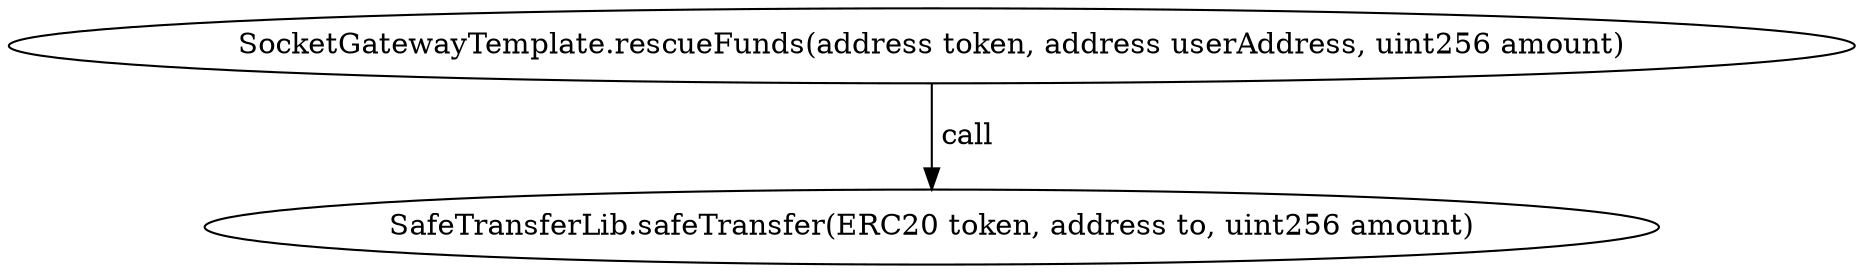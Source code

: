 digraph "" {
	graph [bb="0,0,735.37,124.8"];
	node [label="\N"];
	"SocketGatewayTemplate.rescueFunds(address token, address userAddress, uint256 amount)"	 [height=0.5,
		pos="367.69,106.8",
		width=10.213];
	"SafeTransferLib.safeTransfer(ERC20 token, address to, uint256 amount)"	 [height=0.5,
		pos="367.69,18",
		width=8.1426];
	"SocketGatewayTemplate.rescueFunds(address token, address userAddress, uint256 amount)" -> "SafeTransferLib.safeTransfer(ERC20 token, address to, uint256 amount)" [key=call,
	label=" call",
	lp="379.54,62.4",
	pos="e,367.69,36.072 367.69,88.401 367.69,76.295 367.69,60.208 367.69,46.467"];
}
